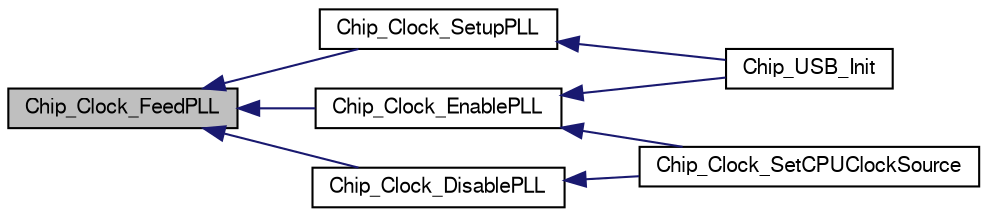 digraph "Chip_Clock_FeedPLL"
{
  edge [fontname="FreeSans",fontsize="10",labelfontname="FreeSans",labelfontsize="10"];
  node [fontname="FreeSans",fontsize="10",shape=record];
  rankdir="LR";
  Node1 [label="Chip_Clock_FeedPLL",height=0.2,width=0.4,color="black", fillcolor="grey75", style="filled", fontcolor="black"];
  Node1 -> Node2 [dir="back",color="midnightblue",fontsize="10",style="solid"];
  Node2 [label="Chip_Clock_EnablePLL",height=0.2,width=0.4,color="black", fillcolor="white", style="filled",URL="$group__CLOCK__17XX__40XX.html#ga2f3b19dee294433937973fb4fedfe3f6",tooltip="Enables or connects a PLL. "];
  Node2 -> Node3 [dir="back",color="midnightblue",fontsize="10",style="solid"];
  Node3 [label="Chip_USB_Init",height=0.2,width=0.4,color="black", fillcolor="white", style="filled",URL="$group__SUPPORT__17XX__40XX__FUNC.html#gaa098023402e8e6034f34663ce39d9ccd",tooltip="USB Pin and clock initialization Calling this function will initialize the USB pins and the clock..."];
  Node2 -> Node4 [dir="back",color="midnightblue",fontsize="10",style="solid"];
  Node4 [label="Chip_Clock_SetCPUClockSource",height=0.2,width=0.4,color="black", fillcolor="white", style="filled",URL="$group__CLOCK__17XX__40XX.html#gaefeafe3f6ad6d2690c252e6cfcc826dd",tooltip="Sets the current CPU clock source. "];
  Node1 -> Node5 [dir="back",color="midnightblue",fontsize="10",style="solid"];
  Node5 [label="Chip_Clock_DisablePLL",height=0.2,width=0.4,color="black", fillcolor="white", style="filled",URL="$group__CLOCK__17XX__40XX.html#ga3b9589b6a14d39653503be3693990f8f",tooltip="Disables or disconnects a PLL. "];
  Node5 -> Node4 [dir="back",color="midnightblue",fontsize="10",style="solid"];
  Node1 -> Node6 [dir="back",color="midnightblue",fontsize="10",style="solid"];
  Node6 [label="Chip_Clock_SetupPLL",height=0.2,width=0.4,color="black", fillcolor="white", style="filled",URL="$group__CLOCK__17XX__40XX.html#gaf4a2dd4c6aae5d6b830f7cf529ec8773",tooltip="Sets up a PLL. "];
  Node6 -> Node3 [dir="back",color="midnightblue",fontsize="10",style="solid"];
}
